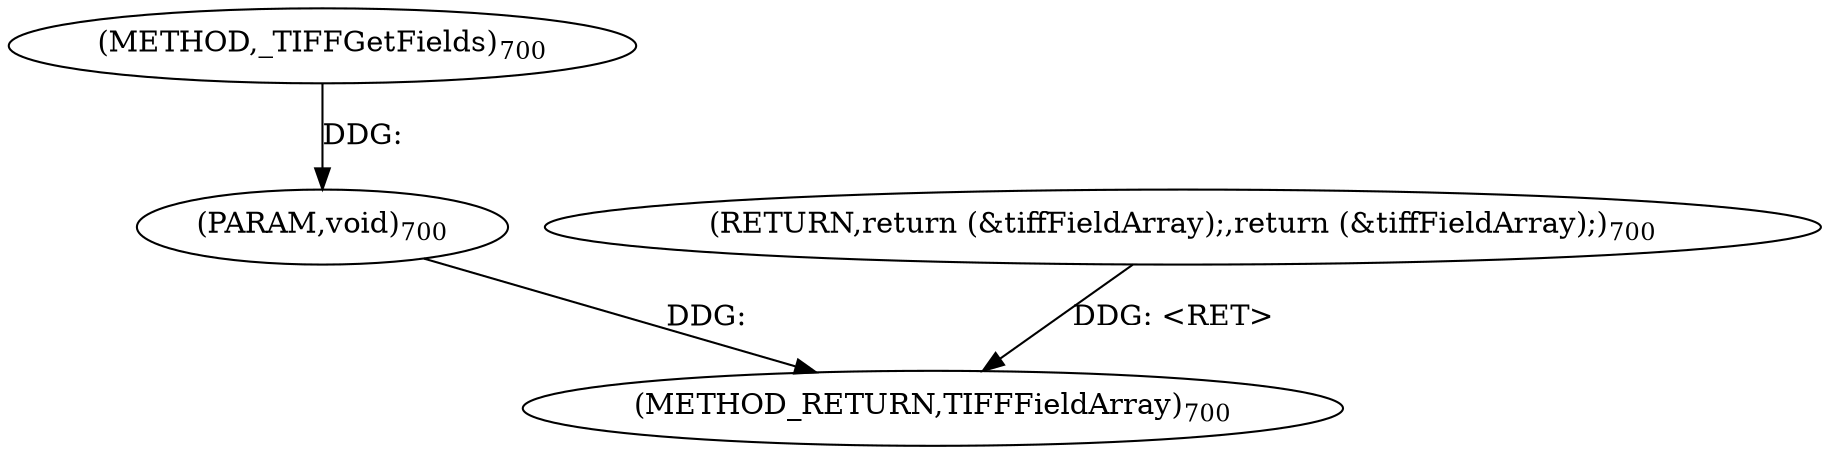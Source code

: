 digraph "_TIFFGetFields" {  
"26669" [label = <(METHOD,_TIFFGetFields)<SUB>700</SUB>> ]
"26675" [label = <(METHOD_RETURN,TIFFFieldArray)<SUB>700</SUB>> ]
"26670" [label = <(PARAM,void)<SUB>700</SUB>> ]
"26672" [label = <(RETURN,return (&amp;tiffFieldArray);,return (&amp;tiffFieldArray);)<SUB>700</SUB>> ]
  "26672" -> "26675"  [ label = "DDG: &lt;RET&gt;"] 
  "26670" -> "26675"  [ label = "DDG: "] 
  "26669" -> "26670"  [ label = "DDG: "] 
}
